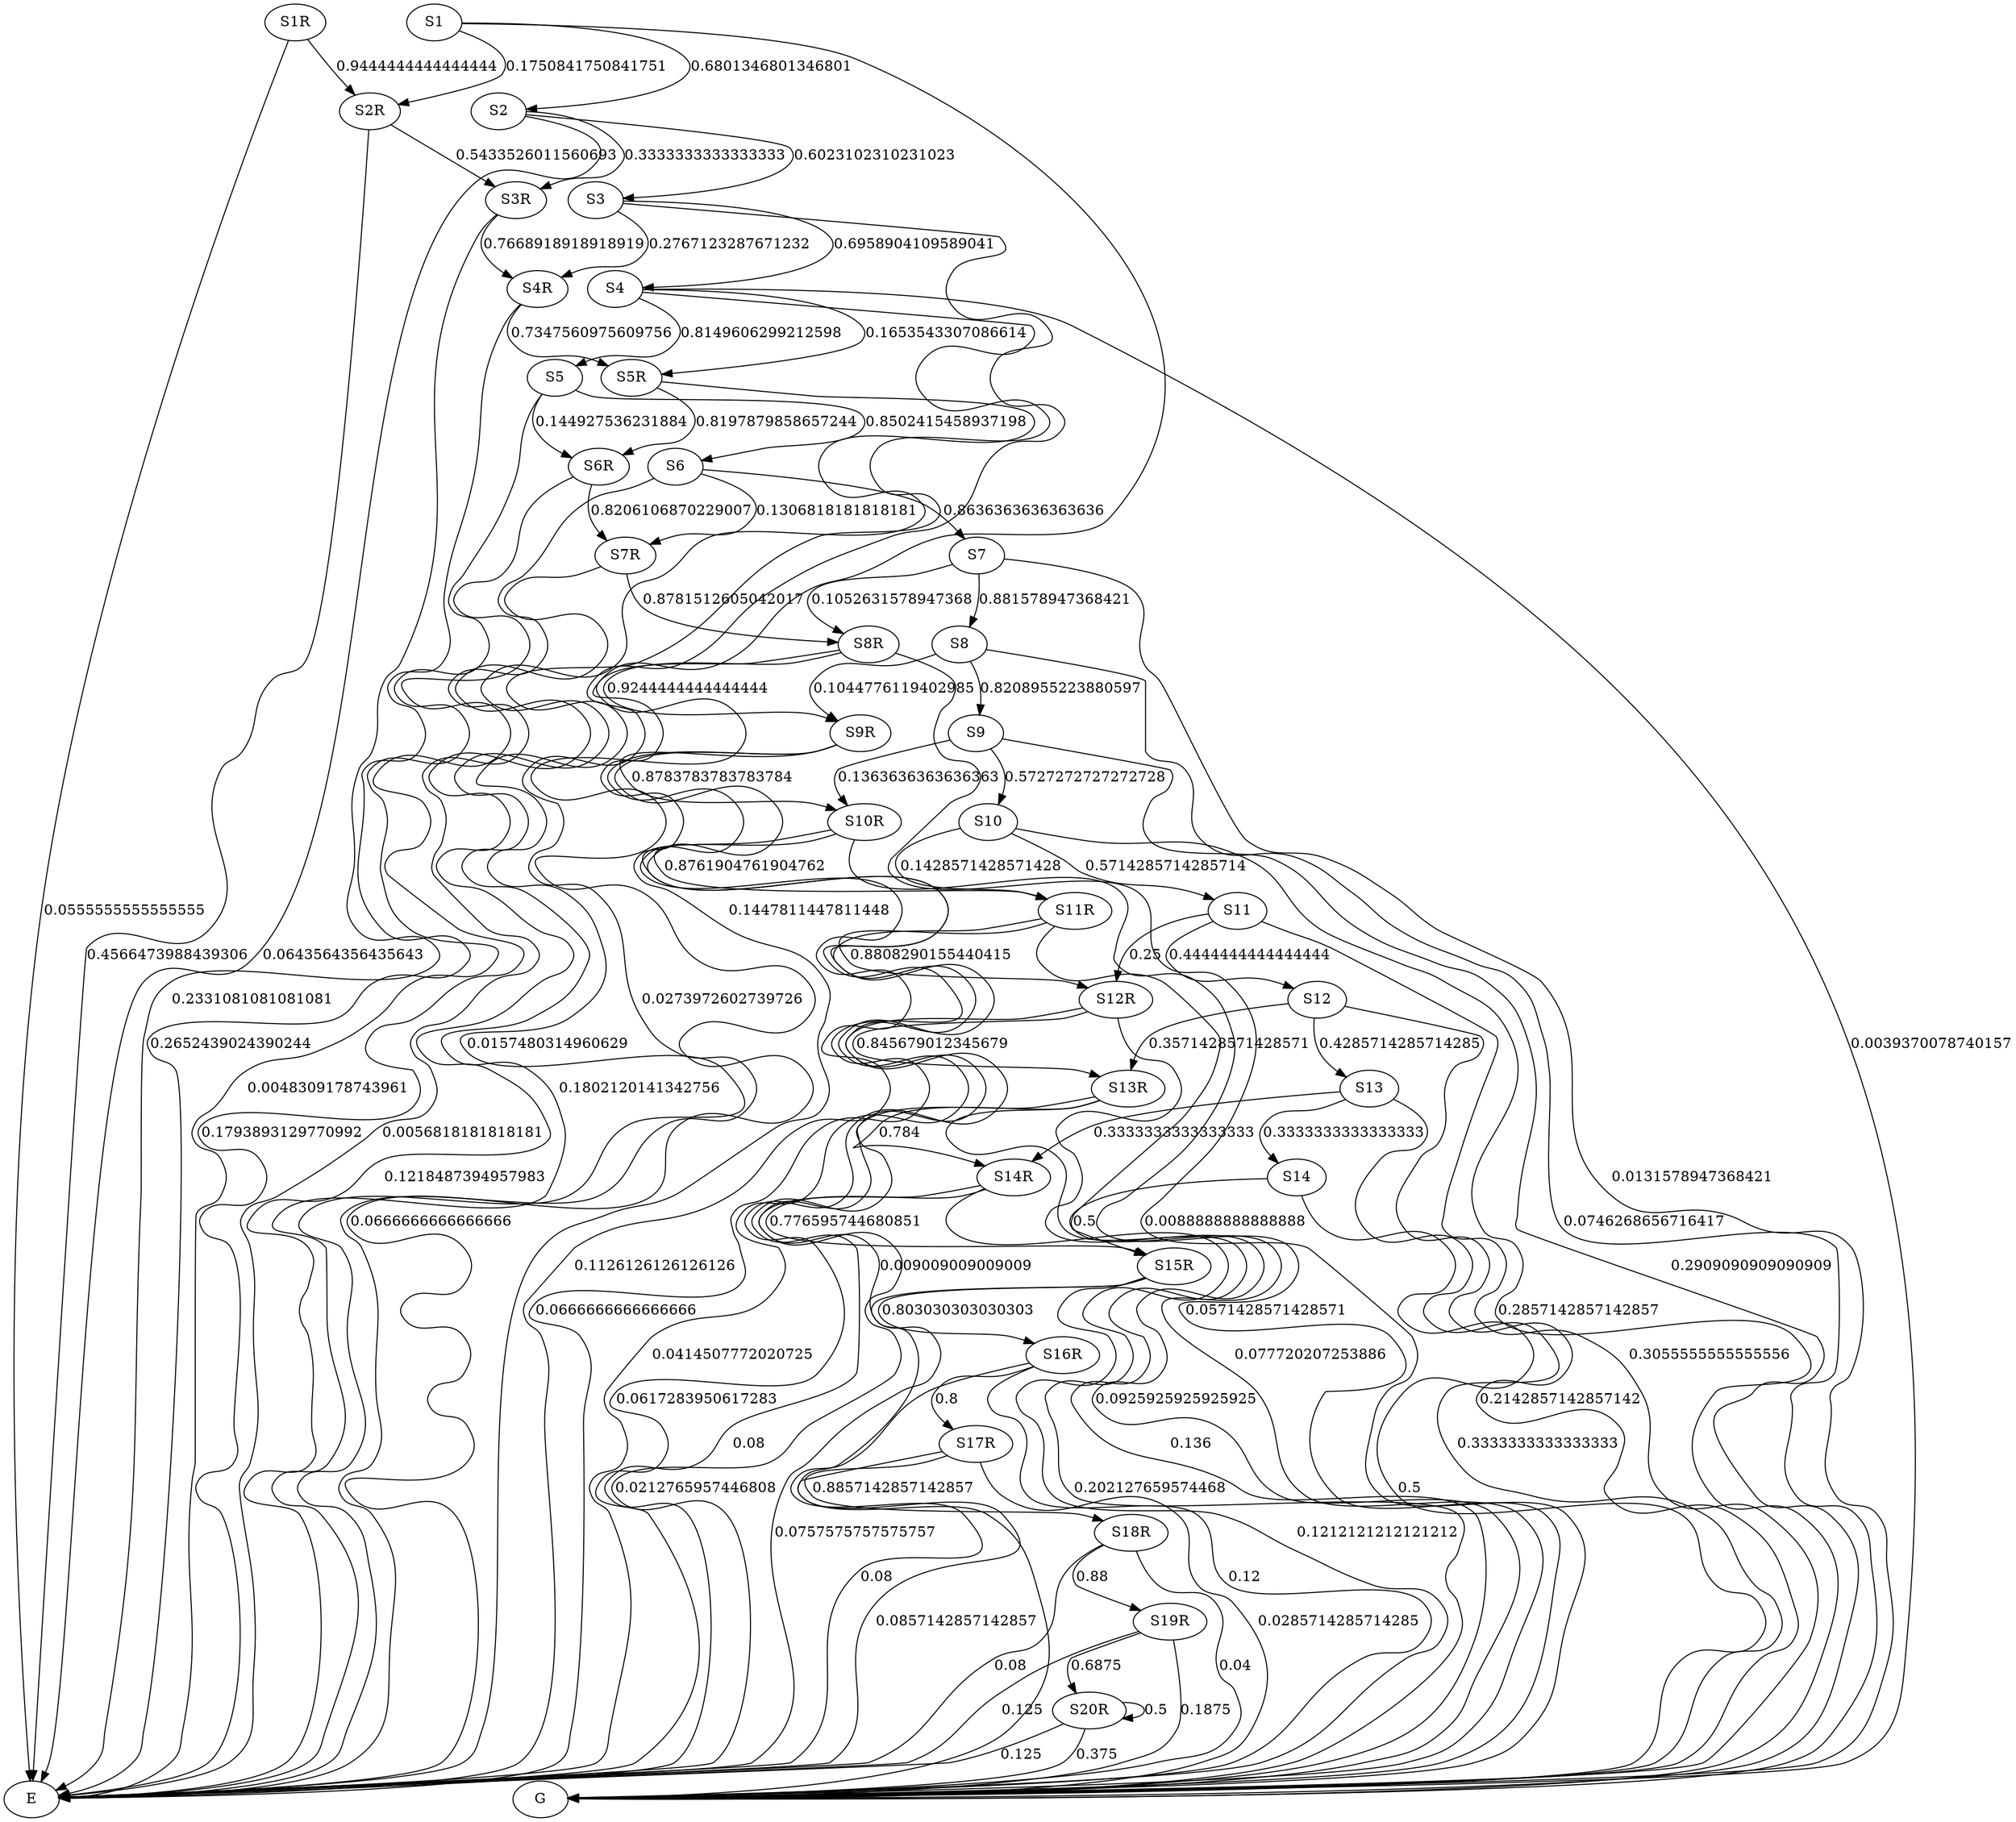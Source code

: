 digraph  {
S1;
S2;
S3;
S4;
S5;
S6;
S7;
S8;
S9;
S10;
S11;
S12;
S13;
S14;
S2R;
S1R;
S3R;
S4R;
S5R;
S6R;
S7R;
S8R;
S9R;
S10R;
S11R;
S12R;
S13R;
S14R;
S15R;
S16R;
S17R;
S18R;
S19R;
S20R;
E;
G;
S1 -> S2  [key=0, label="0.6801346801346801", weight="0.6801346801346801"];
S1 -> S2R  [key=0, label="0.1750841750841751", weight="0.1750841750841751"];
S1 -> E  [key=0, label="0.1447811447811448", weight="0.1447811447811448"];
S2 -> S3  [key=0, label="0.6023102310231023", weight="0.6023102310231023"];
S2 -> S3R  [key=0, label="0.3333333333333333", weight="0.3333333333333333"];
S2 -> E  [key=0, label="0.0643564356435643", weight="0.0643564356435643"];
S3 -> S4  [key=0, label="0.6958904109589041", weight="0.6958904109589041"];
S3 -> S4R  [key=0, label="0.2767123287671232", weight="0.2767123287671232"];
S3 -> E  [key=0, label="0.0273972602739726", weight="0.0273972602739726"];
S4 -> S5  [key=0, label="0.8149606299212598", weight="0.8149606299212598"];
S4 -> S5R  [key=0, label="0.1653543307086614", weight="0.1653543307086614"];
S4 -> E  [key=0, label="0.0157480314960629", weight="0.0157480314960629"];
S4 -> G  [key=0, label="0.0039370078740157", weight="0.0039370078740157"];
S5 -> S6  [key=0, label="0.8502415458937198", weight="0.8502415458937198"];
S5 -> S6R  [key=0, label="0.144927536231884", weight="0.144927536231884"];
S5 -> E  [key=0, label="0.0048309178743961", weight="0.0048309178743961"];
S6 -> S7  [key=0, label="0.8636363636363636", weight="0.8636363636363636"];
S6 -> S7R  [key=0, label="0.1306818181818181", weight="0.1306818181818181"];
S6 -> E  [key=0, label="0.0056818181818181", weight="0.0056818181818181"];
S7 -> S8  [key=0, label="0.881578947368421", weight="0.881578947368421"];
S7 -> S8R  [key=0, label="0.1052631578947368", weight="0.1052631578947368"];
S7 -> G  [key=0, label="0.0131578947368421", weight="0.0131578947368421"];
S8 -> S9  [key=0, label="0.8208955223880597", weight="0.8208955223880597"];
S8 -> S9R  [key=0, label="0.1044776119402985", weight="0.1044776119402985"];
S8 -> G  [key=0, label="0.0746268656716417", weight="0.0746268656716417"];
S9 -> S10  [key=0, label="0.5727272727272728", weight="0.5727272727272728"];
S9 -> S10R  [key=0, label="0.1363636363636363", weight="0.1363636363636363"];
S9 -> G  [key=0, label="0.2909090909090909", weight="0.2909090909090909"];
S10 -> S11  [key=0, label="0.5714285714285714", weight="0.5714285714285714"];
S10 -> S11R  [key=0, label="0.1428571428571428", weight="0.1428571428571428"];
S10 -> G  [key=0, label="0.2857142857142857", weight="0.2857142857142857"];
S11 -> S12  [key=0, label="0.4444444444444444", weight="0.4444444444444444"];
S11 -> S12R  [key=0, label="0.25", weight="0.25"];
S11 -> G  [key=0, label="0.3055555555555556", weight="0.3055555555555556"];
S12 -> S13  [key=0, label="0.4285714285714285", weight="0.4285714285714285"];
S12 -> S13R  [key=0, label="0.3571428571428571", weight="0.3571428571428571"];
S12 -> G  [key=0, label="0.2142857142857142", weight="0.2142857142857142"];
S13 -> S14  [key=0, label="0.3333333333333333", weight="0.3333333333333333"];
S13 -> S14R  [key=0, label="0.3333333333333333", weight="0.3333333333333333"];
S13 -> G  [key=0, label="0.3333333333333333", weight="0.3333333333333333"];
S14 -> S15R  [key=0, label="0.5", weight="0.5"];
S14 -> G  [key=0, label="0.5", weight="0.5"];
S2R -> S3R  [key=0, label="0.5433526011560693", weight="0.5433526011560693"];
S2R -> E  [key=0, label="0.4566473988439306", weight="0.4566473988439306"];
S1R -> S2R  [key=0, label="0.9444444444444444", weight="0.9444444444444444"];
S1R -> E  [key=0, label="0.0555555555555555", weight="0.0555555555555555"];
S3R -> S4R  [key=0, label="0.7668918918918919", weight="0.7668918918918919"];
S3R -> E  [key=0, label="0.2331081081081081", weight="0.2331081081081081"];
S4R -> S5R  [key=0, label="0.7347560975609756", weight="0.7347560975609756"];
S4R -> E  [key=0, label="0.2652439024390244", weight="0.2652439024390244"];
S5R -> S6R  [key=0, label="0.8197879858657244", weight="0.8197879858657244"];
S5R -> E  [key=0, label="0.1802120141342756", weight="0.1802120141342756"];
S6R -> S7R  [key=0, label="0.8206106870229007", weight="0.8206106870229007"];
S6R -> E  [key=0, label="0.1793893129770992", weight="0.1793893129770992"];
S7R -> S8R  [key=0, label="0.8781512605042017", weight="0.8781512605042017"];
S7R -> E  [key=0, label="0.1218487394957983", weight="0.1218487394957983"];
S8R -> S9R  [key=0, label="0.9244444444444444", weight="0.9244444444444444"];
S8R -> E  [key=0, label="0.0666666666666666", weight="0.0666666666666666"];
S8R -> G  [key=0, label="0.0088888888888888", weight="0.0088888888888888"];
S9R -> S10R  [key=0, label="0.8783783783783784", weight="0.8783783783783784"];
S9R -> E  [key=0, label="0.1126126126126126", weight="0.1126126126126126"];
S9R -> G  [key=0, label="0.009009009009009", weight="0.009009009009009"];
S10R -> S11R  [key=0, label="0.8761904761904762", weight="0.8761904761904762"];
S10R -> E  [key=0, label="0.0666666666666666", weight="0.0666666666666666"];
S10R -> G  [key=0, label="0.0571428571428571", weight="0.0571428571428571"];
S11R -> S12R  [key=0, label="0.8808290155440415", weight="0.8808290155440415"];
S11R -> E  [key=0, label="0.0414507772020725", weight="0.0414507772020725"];
S11R -> G  [key=0, label="0.077720207253886", weight="0.077720207253886"];
S12R -> S13R  [key=0, label="0.845679012345679", weight="0.845679012345679"];
S12R -> E  [key=0, label="0.0617283950617283", weight="0.0617283950617283"];
S12R -> G  [key=0, label="0.0925925925925925", weight="0.0925925925925925"];
S13R -> S14R  [key=0, label="0.784", weight="0.784"];
S13R -> E  [key=0, label="0.08", weight="0.08"];
S13R -> G  [key=0, label="0.136", weight="0.136"];
S14R -> S15R  [key=0, label="0.776595744680851", weight="0.776595744680851"];
S14R -> E  [key=0, label="0.0212765957446808", weight="0.0212765957446808"];
S14R -> G  [key=0, label="0.202127659574468", weight="0.202127659574468"];
S15R -> S16R  [key=0, label="0.803030303030303", weight="0.803030303030303"];
S15R -> E  [key=0, label="0.0757575757575757", weight="0.0757575757575757"];
S15R -> G  [key=0, label="0.1212121212121212", weight="0.1212121212121212"];
S16R -> S17R  [key=0, label="0.8", weight="0.8"];
S16R -> E  [key=0, label="0.08", weight="0.08"];
S16R -> G  [key=0, label="0.12", weight="0.12"];
S17R -> S18R  [key=0, label="0.8857142857142857", weight="0.8857142857142857"];
S17R -> E  [key=0, label="0.0857142857142857", weight="0.0857142857142857"];
S17R -> G  [key=0, label="0.0285714285714285", weight="0.0285714285714285"];
S18R -> S19R  [key=0, label="0.88", weight="0.88"];
S18R -> E  [key=0, label="0.08", weight="0.08"];
S18R -> G  [key=0, label="0.04", weight="0.04"];
S19R -> S20R  [key=0, label="0.6875", weight="0.6875"];
S19R -> E  [key=0, label="0.125", weight="0.125"];
S19R -> G  [key=0, label="0.1875", weight="0.1875"];
S20R -> S20R  [key=0, label="0.5", weight="0.5"];
S20R -> E  [key=0, label="0.125", weight="0.125"];
S20R -> G  [key=0, label="0.375", weight="0.375"];
}
